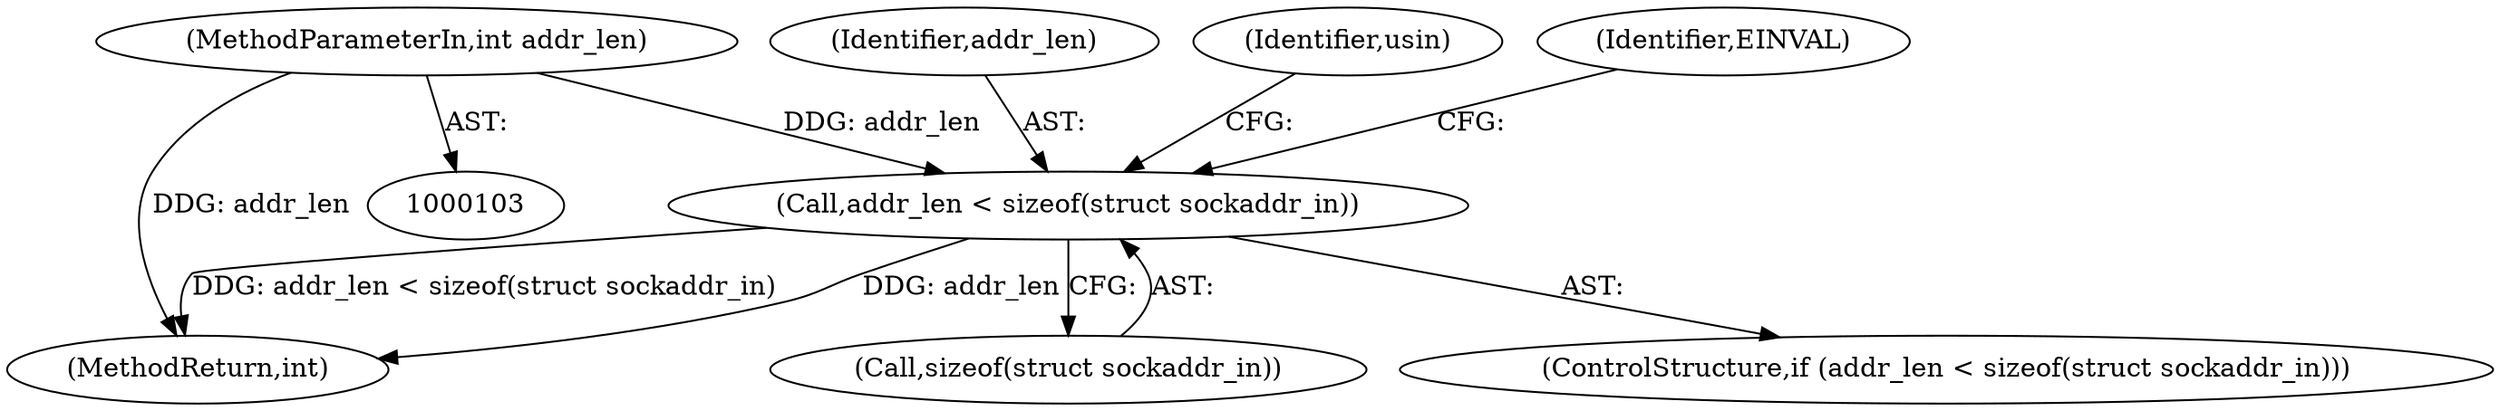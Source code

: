 digraph "0_linux_f6d8bd051c391c1c0458a30b2a7abcd939329259@API" {
"1000138" [label="(Call,addr_len < sizeof(struct sockaddr_in))"];
"1000106" [label="(MethodParameterIn,int addr_len)"];
"1000139" [label="(Identifier,addr_len)"];
"1000412" [label="(MethodReturn,int)"];
"1000140" [label="(Call,sizeof(struct sockaddr_in))"];
"1000106" [label="(MethodParameterIn,int addr_len)"];
"1000148" [label="(Identifier,usin)"];
"1000138" [label="(Call,addr_len < sizeof(struct sockaddr_in))"];
"1000137" [label="(ControlStructure,if (addr_len < sizeof(struct sockaddr_in)))"];
"1000144" [label="(Identifier,EINVAL)"];
"1000138" -> "1000137"  [label="AST: "];
"1000138" -> "1000140"  [label="CFG: "];
"1000139" -> "1000138"  [label="AST: "];
"1000140" -> "1000138"  [label="AST: "];
"1000144" -> "1000138"  [label="CFG: "];
"1000148" -> "1000138"  [label="CFG: "];
"1000138" -> "1000412"  [label="DDG: addr_len"];
"1000138" -> "1000412"  [label="DDG: addr_len < sizeof(struct sockaddr_in)"];
"1000106" -> "1000138"  [label="DDG: addr_len"];
"1000106" -> "1000103"  [label="AST: "];
"1000106" -> "1000412"  [label="DDG: addr_len"];
}

